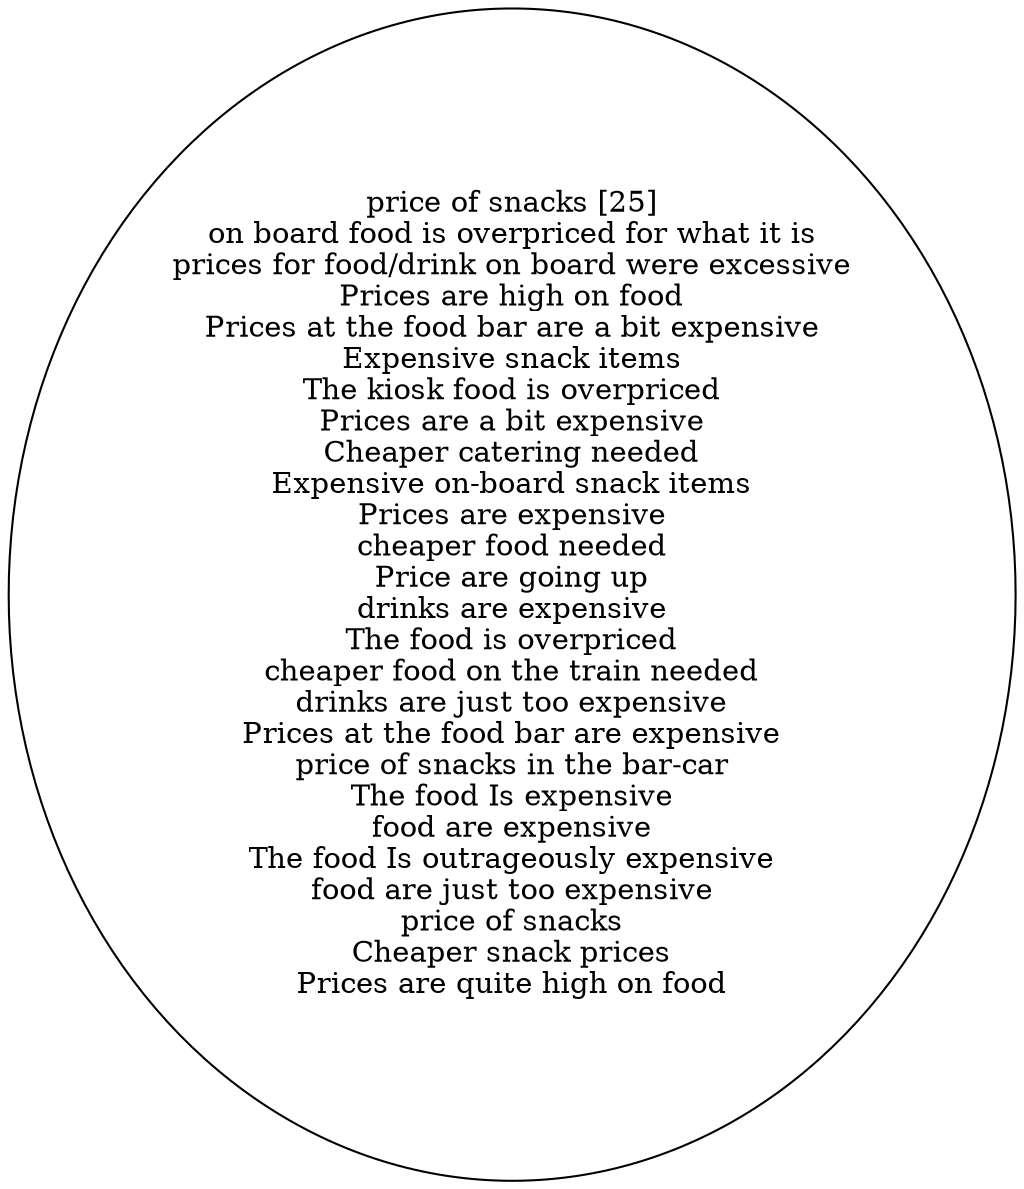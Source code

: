 digraph collapsedGraph {
"price of snacks [25]\non board food is overpriced for what it is\nprices for food/drink on board were excessive\nPrices are high on food\nPrices at the food bar are a bit expensive\nExpensive snack items\nThe kiosk food is overpriced\nPrices are a bit expensive\nCheaper catering needed\nExpensive on-board snack items\nPrices are expensive\ncheaper food needed\nPrice are going up\ndrinks are expensive\nThe food is overpriced\ncheaper food on the train needed\ndrinks are just too expensive\nPrices at the food bar are expensive\nprice of snacks in the bar-car\nThe food Is expensive\nfood are expensive\nThe food Is outrageously expensive\nfood are just too expensive\nprice of snacks\nCheaper snack prices\nPrices are quite high on food"}